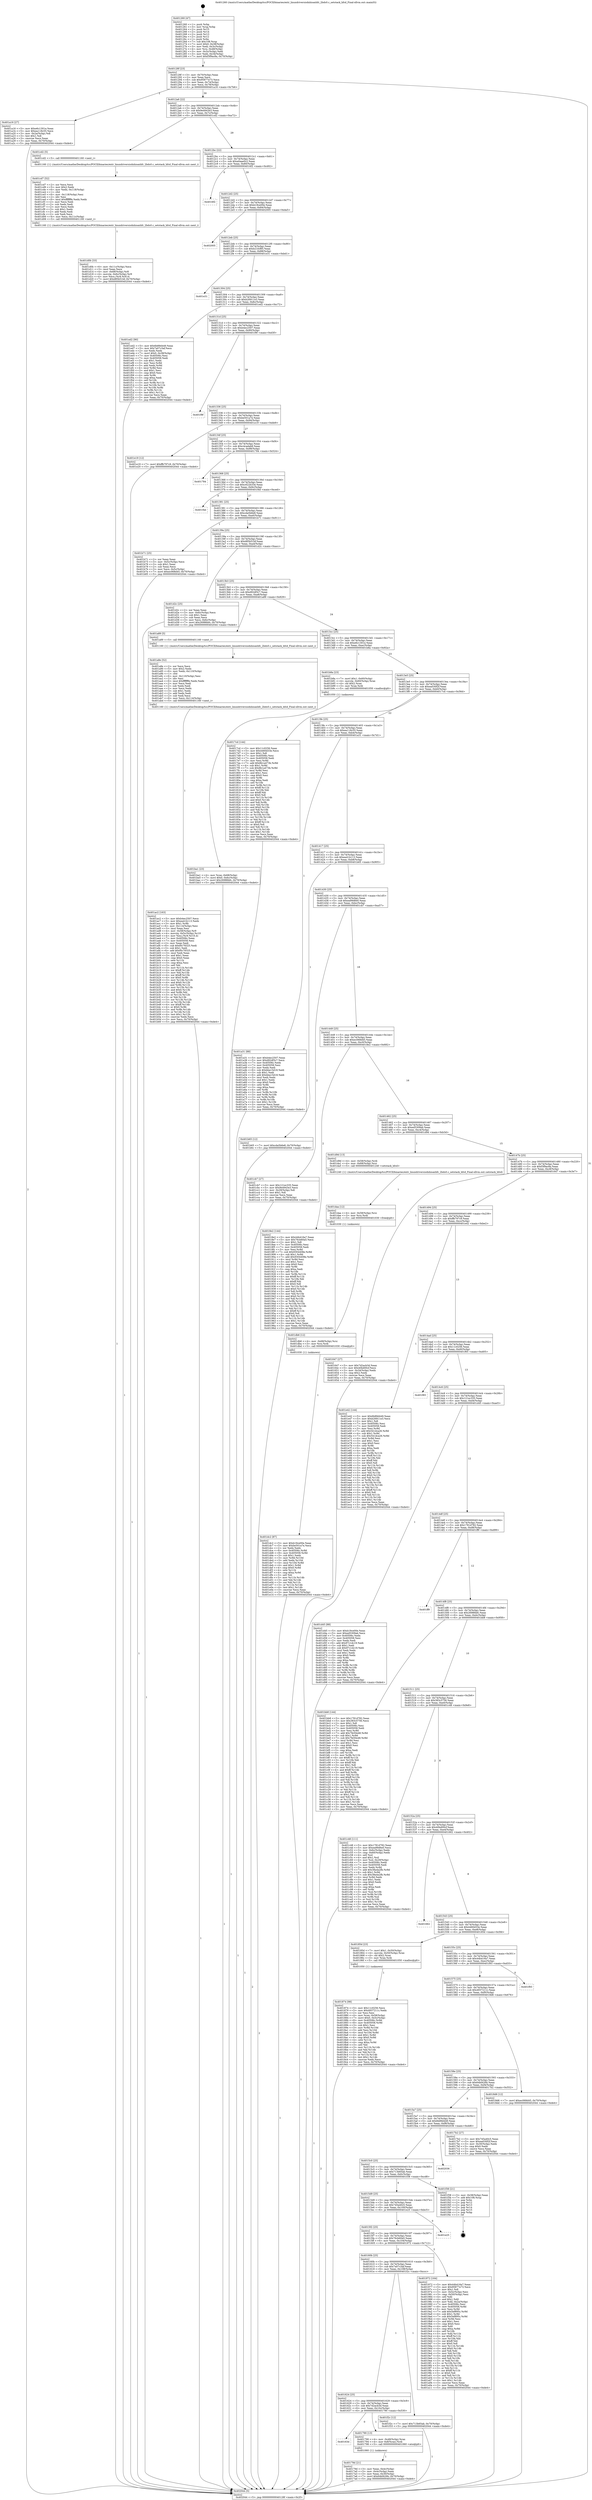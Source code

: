 digraph "0x401260" {
  label = "0x401260 (/mnt/c/Users/mathe/Desktop/tcc/POCII/binaries/extr_linuxdriversisdnhisaxhfc_2bds0.c_setstack_hfcd_Final-ollvm.out::main(0))"
  labelloc = "t"
  node[shape=record]

  Entry [label="",width=0.3,height=0.3,shape=circle,fillcolor=black,style=filled]
  "0x40128f" [label="{
     0x40128f [23]\l
     | [instrs]\l
     &nbsp;&nbsp;0x40128f \<+3\>: mov -0x70(%rbp),%eax\l
     &nbsp;&nbsp;0x401292 \<+2\>: mov %eax,%ecx\l
     &nbsp;&nbsp;0x401294 \<+6\>: sub $0x95877e73,%ecx\l
     &nbsp;&nbsp;0x40129a \<+3\>: mov %eax,-0x74(%rbp)\l
     &nbsp;&nbsp;0x40129d \<+3\>: mov %ecx,-0x78(%rbp)\l
     &nbsp;&nbsp;0x4012a0 \<+6\>: je 0000000000401a16 \<main+0x7b6\>\l
  }"]
  "0x401a16" [label="{
     0x401a16 [27]\l
     | [instrs]\l
     &nbsp;&nbsp;0x401a16 \<+5\>: mov $0xe6c1301e,%eax\l
     &nbsp;&nbsp;0x401a1b \<+5\>: mov $0xea118c55,%ecx\l
     &nbsp;&nbsp;0x401a20 \<+3\>: mov -0x2a(%rbp),%dl\l
     &nbsp;&nbsp;0x401a23 \<+3\>: test $0x1,%dl\l
     &nbsp;&nbsp;0x401a26 \<+3\>: cmovne %ecx,%eax\l
     &nbsp;&nbsp;0x401a29 \<+3\>: mov %eax,-0x70(%rbp)\l
     &nbsp;&nbsp;0x401a2c \<+5\>: jmp 0000000000402044 \<main+0xde4\>\l
  }"]
  "0x4012a6" [label="{
     0x4012a6 [22]\l
     | [instrs]\l
     &nbsp;&nbsp;0x4012a6 \<+5\>: jmp 00000000004012ab \<main+0x4b\>\l
     &nbsp;&nbsp;0x4012ab \<+3\>: mov -0x74(%rbp),%eax\l
     &nbsp;&nbsp;0x4012ae \<+5\>: sub $0x9e4943e3,%eax\l
     &nbsp;&nbsp;0x4012b3 \<+3\>: mov %eax,-0x7c(%rbp)\l
     &nbsp;&nbsp;0x4012b6 \<+6\>: je 0000000000401cd2 \<main+0xa72\>\l
  }"]
  Exit [label="",width=0.3,height=0.3,shape=circle,fillcolor=black,style=filled,peripheries=2]
  "0x401cd2" [label="{
     0x401cd2 [5]\l
     | [instrs]\l
     &nbsp;&nbsp;0x401cd2 \<+5\>: call 0000000000401160 \<next_i\>\l
     | [calls]\l
     &nbsp;&nbsp;0x401160 \{1\} (/mnt/c/Users/mathe/Desktop/tcc/POCII/binaries/extr_linuxdriversisdnhisaxhfc_2bds0.c_setstack_hfcd_Final-ollvm.out::next_i)\l
  }"]
  "0x4012bc" [label="{
     0x4012bc [22]\l
     | [instrs]\l
     &nbsp;&nbsp;0x4012bc \<+5\>: jmp 00000000004012c1 \<main+0x61\>\l
     &nbsp;&nbsp;0x4012c1 \<+3\>: mov -0x74(%rbp),%eax\l
     &nbsp;&nbsp;0x4012c4 \<+5\>: sub $0xa0aae0c2,%eax\l
     &nbsp;&nbsp;0x4012c9 \<+3\>: mov %eax,-0x80(%rbp)\l
     &nbsp;&nbsp;0x4012cc \<+6\>: je 00000000004016f2 \<main+0x492\>\l
  }"]
  "0x401dc2" [label="{
     0x401dc2 [87]\l
     | [instrs]\l
     &nbsp;&nbsp;0x401dc2 \<+5\>: mov $0xb19ce00e,%eax\l
     &nbsp;&nbsp;0x401dc7 \<+5\>: mov $0xbe501a7e,%ecx\l
     &nbsp;&nbsp;0x401dcc \<+2\>: xor %edx,%edx\l
     &nbsp;&nbsp;0x401dce \<+8\>: mov 0x40506c,%r8d\l
     &nbsp;&nbsp;0x401dd6 \<+8\>: mov 0x405058,%r9d\l
     &nbsp;&nbsp;0x401dde \<+3\>: sub $0x1,%edx\l
     &nbsp;&nbsp;0x401de1 \<+3\>: mov %r8d,%r10d\l
     &nbsp;&nbsp;0x401de4 \<+3\>: add %edx,%r10d\l
     &nbsp;&nbsp;0x401de7 \<+4\>: imul %r10d,%r8d\l
     &nbsp;&nbsp;0x401deb \<+4\>: and $0x1,%r8d\l
     &nbsp;&nbsp;0x401def \<+4\>: cmp $0x0,%r8d\l
     &nbsp;&nbsp;0x401df3 \<+4\>: sete %r11b\l
     &nbsp;&nbsp;0x401df7 \<+4\>: cmp $0xa,%r9d\l
     &nbsp;&nbsp;0x401dfb \<+3\>: setl %bl\l
     &nbsp;&nbsp;0x401dfe \<+3\>: mov %r11b,%r14b\l
     &nbsp;&nbsp;0x401e01 \<+3\>: and %bl,%r14b\l
     &nbsp;&nbsp;0x401e04 \<+3\>: xor %bl,%r11b\l
     &nbsp;&nbsp;0x401e07 \<+3\>: or %r11b,%r14b\l
     &nbsp;&nbsp;0x401e0a \<+4\>: test $0x1,%r14b\l
     &nbsp;&nbsp;0x401e0e \<+3\>: cmovne %ecx,%eax\l
     &nbsp;&nbsp;0x401e11 \<+3\>: mov %eax,-0x70(%rbp)\l
     &nbsp;&nbsp;0x401e14 \<+5\>: jmp 0000000000402044 \<main+0xde4\>\l
  }"]
  "0x4016f2" [label="{
     0x4016f2\l
  }", style=dashed]
  "0x4012d2" [label="{
     0x4012d2 [25]\l
     | [instrs]\l
     &nbsp;&nbsp;0x4012d2 \<+5\>: jmp 00000000004012d7 \<main+0x77\>\l
     &nbsp;&nbsp;0x4012d7 \<+3\>: mov -0x74(%rbp),%eax\l
     &nbsp;&nbsp;0x4012da \<+5\>: sub $0xb19ce00e,%eax\l
     &nbsp;&nbsp;0x4012df \<+6\>: mov %eax,-0x84(%rbp)\l
     &nbsp;&nbsp;0x4012e5 \<+6\>: je 0000000000402005 \<main+0xda5\>\l
  }"]
  "0x401db6" [label="{
     0x401db6 [12]\l
     | [instrs]\l
     &nbsp;&nbsp;0x401db6 \<+4\>: mov -0x68(%rbp),%rsi\l
     &nbsp;&nbsp;0x401dba \<+3\>: mov %rsi,%rdi\l
     &nbsp;&nbsp;0x401dbd \<+5\>: call 0000000000401030 \<free@plt\>\l
     | [calls]\l
     &nbsp;&nbsp;0x401030 \{1\} (unknown)\l
  }"]
  "0x402005" [label="{
     0x402005\l
  }", style=dashed]
  "0x4012eb" [label="{
     0x4012eb [25]\l
     | [instrs]\l
     &nbsp;&nbsp;0x4012eb \<+5\>: jmp 00000000004012f0 \<main+0x90\>\l
     &nbsp;&nbsp;0x4012f0 \<+3\>: mov -0x74(%rbp),%eax\l
     &nbsp;&nbsp;0x4012f3 \<+5\>: sub $0xb21fcf85,%eax\l
     &nbsp;&nbsp;0x4012f8 \<+6\>: mov %eax,-0x88(%rbp)\l
     &nbsp;&nbsp;0x4012fe \<+6\>: je 0000000000401e31 \<main+0xbd1\>\l
  }"]
  "0x401daa" [label="{
     0x401daa [12]\l
     | [instrs]\l
     &nbsp;&nbsp;0x401daa \<+4\>: mov -0x58(%rbp),%rsi\l
     &nbsp;&nbsp;0x401dae \<+3\>: mov %rsi,%rdi\l
     &nbsp;&nbsp;0x401db1 \<+5\>: call 0000000000401030 \<free@plt\>\l
     | [calls]\l
     &nbsp;&nbsp;0x401030 \{1\} (unknown)\l
  }"]
  "0x401e31" [label="{
     0x401e31\l
  }", style=dashed]
  "0x401304" [label="{
     0x401304 [25]\l
     | [instrs]\l
     &nbsp;&nbsp;0x401304 \<+5\>: jmp 0000000000401309 \<main+0xa9\>\l
     &nbsp;&nbsp;0x401309 \<+3\>: mov -0x74(%rbp),%eax\l
     &nbsp;&nbsp;0x40130c \<+5\>: sub $0xb26911e3,%eax\l
     &nbsp;&nbsp;0x401311 \<+6\>: mov %eax,-0x8c(%rbp)\l
     &nbsp;&nbsp;0x401317 \<+6\>: je 0000000000401ed2 \<main+0xc72\>\l
  }"]
  "0x401d0b" [label="{
     0x401d0b [33]\l
     | [instrs]\l
     &nbsp;&nbsp;0x401d0b \<+6\>: mov -0x11c(%rbp),%ecx\l
     &nbsp;&nbsp;0x401d11 \<+3\>: imul %eax,%ecx\l
     &nbsp;&nbsp;0x401d14 \<+4\>: mov -0x68(%rbp),%r8\l
     &nbsp;&nbsp;0x401d18 \<+4\>: movslq -0x6c(%rbp),%r9\l
     &nbsp;&nbsp;0x401d1c \<+4\>: mov %ecx,(%r8,%r9,4)\l
     &nbsp;&nbsp;0x401d20 \<+7\>: movl $0xd85b51bf,-0x70(%rbp)\l
     &nbsp;&nbsp;0x401d27 \<+5\>: jmp 0000000000402044 \<main+0xde4\>\l
  }"]
  "0x401ed2" [label="{
     0x401ed2 [90]\l
     | [instrs]\l
     &nbsp;&nbsp;0x401ed2 \<+5\>: mov $0x6b89d449,%eax\l
     &nbsp;&nbsp;0x401ed7 \<+5\>: mov $0x7a07c3af,%ecx\l
     &nbsp;&nbsp;0x401edc \<+2\>: xor %edx,%edx\l
     &nbsp;&nbsp;0x401ede \<+7\>: movl $0x0,-0x38(%rbp)\l
     &nbsp;&nbsp;0x401ee5 \<+7\>: mov 0x40506c,%esi\l
     &nbsp;&nbsp;0x401eec \<+7\>: mov 0x405058,%edi\l
     &nbsp;&nbsp;0x401ef3 \<+3\>: sub $0x1,%edx\l
     &nbsp;&nbsp;0x401ef6 \<+3\>: mov %esi,%r8d\l
     &nbsp;&nbsp;0x401ef9 \<+3\>: add %edx,%r8d\l
     &nbsp;&nbsp;0x401efc \<+4\>: imul %r8d,%esi\l
     &nbsp;&nbsp;0x401f00 \<+3\>: and $0x1,%esi\l
     &nbsp;&nbsp;0x401f03 \<+3\>: cmp $0x0,%esi\l
     &nbsp;&nbsp;0x401f06 \<+4\>: sete %r9b\l
     &nbsp;&nbsp;0x401f0a \<+3\>: cmp $0xa,%edi\l
     &nbsp;&nbsp;0x401f0d \<+4\>: setl %r10b\l
     &nbsp;&nbsp;0x401f11 \<+3\>: mov %r9b,%r11b\l
     &nbsp;&nbsp;0x401f14 \<+3\>: and %r10b,%r11b\l
     &nbsp;&nbsp;0x401f17 \<+3\>: xor %r10b,%r9b\l
     &nbsp;&nbsp;0x401f1a \<+3\>: or %r9b,%r11b\l
     &nbsp;&nbsp;0x401f1d \<+4\>: test $0x1,%r11b\l
     &nbsp;&nbsp;0x401f21 \<+3\>: cmovne %ecx,%eax\l
     &nbsp;&nbsp;0x401f24 \<+3\>: mov %eax,-0x70(%rbp)\l
     &nbsp;&nbsp;0x401f27 \<+5\>: jmp 0000000000402044 \<main+0xde4\>\l
  }"]
  "0x40131d" [label="{
     0x40131d [25]\l
     | [instrs]\l
     &nbsp;&nbsp;0x40131d \<+5\>: jmp 0000000000401322 \<main+0xc2\>\l
     &nbsp;&nbsp;0x401322 \<+3\>: mov -0x74(%rbp),%eax\l
     &nbsp;&nbsp;0x401325 \<+5\>: sub $0xb4ec2507,%eax\l
     &nbsp;&nbsp;0x40132a \<+6\>: mov %eax,-0x90(%rbp)\l
     &nbsp;&nbsp;0x401330 \<+6\>: je 0000000000401f9f \<main+0xd3f\>\l
  }"]
  "0x401cd7" [label="{
     0x401cd7 [52]\l
     | [instrs]\l
     &nbsp;&nbsp;0x401cd7 \<+2\>: xor %ecx,%ecx\l
     &nbsp;&nbsp;0x401cd9 \<+5\>: mov $0x2,%edx\l
     &nbsp;&nbsp;0x401cde \<+6\>: mov %edx,-0x118(%rbp)\l
     &nbsp;&nbsp;0x401ce4 \<+1\>: cltd\l
     &nbsp;&nbsp;0x401ce5 \<+6\>: mov -0x118(%rbp),%esi\l
     &nbsp;&nbsp;0x401ceb \<+2\>: idiv %esi\l
     &nbsp;&nbsp;0x401ced \<+6\>: imul $0xfffffffe,%edx,%edx\l
     &nbsp;&nbsp;0x401cf3 \<+2\>: mov %ecx,%edi\l
     &nbsp;&nbsp;0x401cf5 \<+2\>: sub %edx,%edi\l
     &nbsp;&nbsp;0x401cf7 \<+2\>: mov %ecx,%edx\l
     &nbsp;&nbsp;0x401cf9 \<+3\>: sub $0x1,%edx\l
     &nbsp;&nbsp;0x401cfc \<+2\>: add %edx,%edi\l
     &nbsp;&nbsp;0x401cfe \<+2\>: sub %edi,%ecx\l
     &nbsp;&nbsp;0x401d00 \<+6\>: mov %ecx,-0x11c(%rbp)\l
     &nbsp;&nbsp;0x401d06 \<+5\>: call 0000000000401160 \<next_i\>\l
     | [calls]\l
     &nbsp;&nbsp;0x401160 \{1\} (/mnt/c/Users/mathe/Desktop/tcc/POCII/binaries/extr_linuxdriversisdnhisaxhfc_2bds0.c_setstack_hfcd_Final-ollvm.out::next_i)\l
  }"]
  "0x401f9f" [label="{
     0x401f9f\l
  }", style=dashed]
  "0x401336" [label="{
     0x401336 [25]\l
     | [instrs]\l
     &nbsp;&nbsp;0x401336 \<+5\>: jmp 000000000040133b \<main+0xdb\>\l
     &nbsp;&nbsp;0x40133b \<+3\>: mov -0x74(%rbp),%eax\l
     &nbsp;&nbsp;0x40133e \<+5\>: sub $0xbe501a7e,%eax\l
     &nbsp;&nbsp;0x401343 \<+6\>: mov %eax,-0x94(%rbp)\l
     &nbsp;&nbsp;0x401349 \<+6\>: je 0000000000401e19 \<main+0xbb9\>\l
  }"]
  "0x401ba1" [label="{
     0x401ba1 [23]\l
     | [instrs]\l
     &nbsp;&nbsp;0x401ba1 \<+4\>: mov %rax,-0x68(%rbp)\l
     &nbsp;&nbsp;0x401ba5 \<+7\>: movl $0x0,-0x6c(%rbp)\l
     &nbsp;&nbsp;0x401bac \<+7\>: movl $0x26986bfc,-0x70(%rbp)\l
     &nbsp;&nbsp;0x401bb3 \<+5\>: jmp 0000000000402044 \<main+0xde4\>\l
  }"]
  "0x401e19" [label="{
     0x401e19 [12]\l
     | [instrs]\l
     &nbsp;&nbsp;0x401e19 \<+7\>: movl $0xffb797c9,-0x70(%rbp)\l
     &nbsp;&nbsp;0x401e20 \<+5\>: jmp 0000000000402044 \<main+0xde4\>\l
  }"]
  "0x40134f" [label="{
     0x40134f [25]\l
     | [instrs]\l
     &nbsp;&nbsp;0x40134f \<+5\>: jmp 0000000000401354 \<main+0xf4\>\l
     &nbsp;&nbsp;0x401354 \<+3\>: mov -0x74(%rbp),%eax\l
     &nbsp;&nbsp;0x401357 \<+5\>: sub $0xc4cadab8,%eax\l
     &nbsp;&nbsp;0x40135c \<+6\>: mov %eax,-0x98(%rbp)\l
     &nbsp;&nbsp;0x401362 \<+6\>: je 0000000000401784 \<main+0x524\>\l
  }"]
  "0x401ac2" [label="{
     0x401ac2 [163]\l
     | [instrs]\l
     &nbsp;&nbsp;0x401ac2 \<+5\>: mov $0xb4ec2507,%ecx\l
     &nbsp;&nbsp;0x401ac7 \<+5\>: mov $0xea41b113,%edx\l
     &nbsp;&nbsp;0x401acc \<+3\>: mov $0x1,%r8b\l
     &nbsp;&nbsp;0x401acf \<+6\>: mov -0x114(%rbp),%esi\l
     &nbsp;&nbsp;0x401ad5 \<+3\>: imul %eax,%esi\l
     &nbsp;&nbsp;0x401ad8 \<+4\>: mov -0x58(%rbp),%r9\l
     &nbsp;&nbsp;0x401adc \<+4\>: movslq -0x5c(%rbp),%r10\l
     &nbsp;&nbsp;0x401ae0 \<+4\>: mov %esi,(%r9,%r10,4)\l
     &nbsp;&nbsp;0x401ae4 \<+7\>: mov 0x40506c,%eax\l
     &nbsp;&nbsp;0x401aeb \<+7\>: mov 0x405058,%esi\l
     &nbsp;&nbsp;0x401af2 \<+2\>: mov %eax,%edi\l
     &nbsp;&nbsp;0x401af4 \<+6\>: sub $0xf0c78325,%edi\l
     &nbsp;&nbsp;0x401afa \<+3\>: sub $0x1,%edi\l
     &nbsp;&nbsp;0x401afd \<+6\>: add $0xf0c78325,%edi\l
     &nbsp;&nbsp;0x401b03 \<+3\>: imul %edi,%eax\l
     &nbsp;&nbsp;0x401b06 \<+3\>: and $0x1,%eax\l
     &nbsp;&nbsp;0x401b09 \<+3\>: cmp $0x0,%eax\l
     &nbsp;&nbsp;0x401b0c \<+4\>: sete %r11b\l
     &nbsp;&nbsp;0x401b10 \<+3\>: cmp $0xa,%esi\l
     &nbsp;&nbsp;0x401b13 \<+3\>: setl %bl\l
     &nbsp;&nbsp;0x401b16 \<+3\>: mov %r11b,%r14b\l
     &nbsp;&nbsp;0x401b19 \<+4\>: xor $0xff,%r14b\l
     &nbsp;&nbsp;0x401b1d \<+3\>: mov %bl,%r15b\l
     &nbsp;&nbsp;0x401b20 \<+4\>: xor $0xff,%r15b\l
     &nbsp;&nbsp;0x401b24 \<+4\>: xor $0x0,%r8b\l
     &nbsp;&nbsp;0x401b28 \<+3\>: mov %r14b,%r12b\l
     &nbsp;&nbsp;0x401b2b \<+4\>: and $0x0,%r12b\l
     &nbsp;&nbsp;0x401b2f \<+3\>: and %r8b,%r11b\l
     &nbsp;&nbsp;0x401b32 \<+3\>: mov %r15b,%r13b\l
     &nbsp;&nbsp;0x401b35 \<+4\>: and $0x0,%r13b\l
     &nbsp;&nbsp;0x401b39 \<+3\>: and %r8b,%bl\l
     &nbsp;&nbsp;0x401b3c \<+3\>: or %r11b,%r12b\l
     &nbsp;&nbsp;0x401b3f \<+3\>: or %bl,%r13b\l
     &nbsp;&nbsp;0x401b42 \<+3\>: xor %r13b,%r12b\l
     &nbsp;&nbsp;0x401b45 \<+3\>: or %r15b,%r14b\l
     &nbsp;&nbsp;0x401b48 \<+4\>: xor $0xff,%r14b\l
     &nbsp;&nbsp;0x401b4c \<+4\>: or $0x0,%r8b\l
     &nbsp;&nbsp;0x401b50 \<+3\>: and %r8b,%r14b\l
     &nbsp;&nbsp;0x401b53 \<+3\>: or %r14b,%r12b\l
     &nbsp;&nbsp;0x401b56 \<+4\>: test $0x1,%r12b\l
     &nbsp;&nbsp;0x401b5a \<+3\>: cmovne %edx,%ecx\l
     &nbsp;&nbsp;0x401b5d \<+3\>: mov %ecx,-0x70(%rbp)\l
     &nbsp;&nbsp;0x401b60 \<+5\>: jmp 0000000000402044 \<main+0xde4\>\l
  }"]
  "0x401784" [label="{
     0x401784\l
  }", style=dashed]
  "0x401368" [label="{
     0x401368 [25]\l
     | [instrs]\l
     &nbsp;&nbsp;0x401368 \<+5\>: jmp 000000000040136d \<main+0x10d\>\l
     &nbsp;&nbsp;0x40136d \<+3\>: mov -0x74(%rbp),%eax\l
     &nbsp;&nbsp;0x401370 \<+5\>: sub $0xc622b33e,%eax\l
     &nbsp;&nbsp;0x401375 \<+6\>: mov %eax,-0x9c(%rbp)\l
     &nbsp;&nbsp;0x40137b \<+6\>: je 0000000000401f4d \<main+0xced\>\l
  }"]
  "0x401a8e" [label="{
     0x401a8e [52]\l
     | [instrs]\l
     &nbsp;&nbsp;0x401a8e \<+2\>: xor %ecx,%ecx\l
     &nbsp;&nbsp;0x401a90 \<+5\>: mov $0x2,%edx\l
     &nbsp;&nbsp;0x401a95 \<+6\>: mov %edx,-0x110(%rbp)\l
     &nbsp;&nbsp;0x401a9b \<+1\>: cltd\l
     &nbsp;&nbsp;0x401a9c \<+6\>: mov -0x110(%rbp),%esi\l
     &nbsp;&nbsp;0x401aa2 \<+2\>: idiv %esi\l
     &nbsp;&nbsp;0x401aa4 \<+6\>: imul $0xfffffffe,%edx,%edx\l
     &nbsp;&nbsp;0x401aaa \<+2\>: mov %ecx,%edi\l
     &nbsp;&nbsp;0x401aac \<+2\>: sub %edx,%edi\l
     &nbsp;&nbsp;0x401aae \<+2\>: mov %ecx,%edx\l
     &nbsp;&nbsp;0x401ab0 \<+3\>: sub $0x1,%edx\l
     &nbsp;&nbsp;0x401ab3 \<+2\>: add %edx,%edi\l
     &nbsp;&nbsp;0x401ab5 \<+2\>: sub %edi,%ecx\l
     &nbsp;&nbsp;0x401ab7 \<+6\>: mov %ecx,-0x114(%rbp)\l
     &nbsp;&nbsp;0x401abd \<+5\>: call 0000000000401160 \<next_i\>\l
     | [calls]\l
     &nbsp;&nbsp;0x401160 \{1\} (/mnt/c/Users/mathe/Desktop/tcc/POCII/binaries/extr_linuxdriversisdnhisaxhfc_2bds0.c_setstack_hfcd_Final-ollvm.out::next_i)\l
  }"]
  "0x401f4d" [label="{
     0x401f4d\l
  }", style=dashed]
  "0x401381" [label="{
     0x401381 [25]\l
     | [instrs]\l
     &nbsp;&nbsp;0x401381 \<+5\>: jmp 0000000000401386 \<main+0x126\>\l
     &nbsp;&nbsp;0x401386 \<+3\>: mov -0x74(%rbp),%eax\l
     &nbsp;&nbsp;0x401389 \<+5\>: sub $0xcda5b6e8,%eax\l
     &nbsp;&nbsp;0x40138e \<+6\>: mov %eax,-0xa0(%rbp)\l
     &nbsp;&nbsp;0x401394 \<+6\>: je 0000000000401b71 \<main+0x911\>\l
  }"]
  "0x401874" [label="{
     0x401874 [98]\l
     | [instrs]\l
     &nbsp;&nbsp;0x401874 \<+5\>: mov $0x11c0256,%ecx\l
     &nbsp;&nbsp;0x401879 \<+5\>: mov $0x4937211c,%edx\l
     &nbsp;&nbsp;0x40187e \<+2\>: xor %esi,%esi\l
     &nbsp;&nbsp;0x401880 \<+4\>: mov %rax,-0x58(%rbp)\l
     &nbsp;&nbsp;0x401884 \<+7\>: movl $0x0,-0x5c(%rbp)\l
     &nbsp;&nbsp;0x40188b \<+8\>: mov 0x40506c,%r8d\l
     &nbsp;&nbsp;0x401893 \<+8\>: mov 0x405058,%r9d\l
     &nbsp;&nbsp;0x40189b \<+3\>: sub $0x1,%esi\l
     &nbsp;&nbsp;0x40189e \<+3\>: mov %r8d,%r10d\l
     &nbsp;&nbsp;0x4018a1 \<+3\>: add %esi,%r10d\l
     &nbsp;&nbsp;0x4018a4 \<+4\>: imul %r10d,%r8d\l
     &nbsp;&nbsp;0x4018a8 \<+4\>: and $0x1,%r8d\l
     &nbsp;&nbsp;0x4018ac \<+4\>: cmp $0x0,%r8d\l
     &nbsp;&nbsp;0x4018b0 \<+4\>: sete %r11b\l
     &nbsp;&nbsp;0x4018b4 \<+4\>: cmp $0xa,%r9d\l
     &nbsp;&nbsp;0x4018b8 \<+3\>: setl %bl\l
     &nbsp;&nbsp;0x4018bb \<+3\>: mov %r11b,%r14b\l
     &nbsp;&nbsp;0x4018be \<+3\>: and %bl,%r14b\l
     &nbsp;&nbsp;0x4018c1 \<+3\>: xor %bl,%r11b\l
     &nbsp;&nbsp;0x4018c4 \<+3\>: or %r11b,%r14b\l
     &nbsp;&nbsp;0x4018c7 \<+4\>: test $0x1,%r14b\l
     &nbsp;&nbsp;0x4018cb \<+3\>: cmovne %edx,%ecx\l
     &nbsp;&nbsp;0x4018ce \<+3\>: mov %ecx,-0x70(%rbp)\l
     &nbsp;&nbsp;0x4018d1 \<+5\>: jmp 0000000000402044 \<main+0xde4\>\l
  }"]
  "0x401b71" [label="{
     0x401b71 [25]\l
     | [instrs]\l
     &nbsp;&nbsp;0x401b71 \<+2\>: xor %eax,%eax\l
     &nbsp;&nbsp;0x401b73 \<+3\>: mov -0x5c(%rbp),%ecx\l
     &nbsp;&nbsp;0x401b76 \<+3\>: sub $0x1,%eax\l
     &nbsp;&nbsp;0x401b79 \<+2\>: sub %eax,%ecx\l
     &nbsp;&nbsp;0x401b7b \<+3\>: mov %ecx,-0x5c(%rbp)\l
     &nbsp;&nbsp;0x401b7e \<+7\>: movl $0xec068d45,-0x70(%rbp)\l
     &nbsp;&nbsp;0x401b85 \<+5\>: jmp 0000000000402044 \<main+0xde4\>\l
  }"]
  "0x40139a" [label="{
     0x40139a [25]\l
     | [instrs]\l
     &nbsp;&nbsp;0x40139a \<+5\>: jmp 000000000040139f \<main+0x13f\>\l
     &nbsp;&nbsp;0x40139f \<+3\>: mov -0x74(%rbp),%eax\l
     &nbsp;&nbsp;0x4013a2 \<+5\>: sub $0xd85b51bf,%eax\l
     &nbsp;&nbsp;0x4013a7 \<+6\>: mov %eax,-0xa4(%rbp)\l
     &nbsp;&nbsp;0x4013ad \<+6\>: je 0000000000401d2c \<main+0xacc\>\l
  }"]
  "0x40179d" [label="{
     0x40179d [21]\l
     | [instrs]\l
     &nbsp;&nbsp;0x40179d \<+3\>: mov %eax,-0x4c(%rbp)\l
     &nbsp;&nbsp;0x4017a0 \<+3\>: mov -0x4c(%rbp),%eax\l
     &nbsp;&nbsp;0x4017a3 \<+3\>: mov %eax,-0x30(%rbp)\l
     &nbsp;&nbsp;0x4017a6 \<+7\>: movl $0x64bf426b,-0x70(%rbp)\l
     &nbsp;&nbsp;0x4017ad \<+5\>: jmp 0000000000402044 \<main+0xde4\>\l
  }"]
  "0x401d2c" [label="{
     0x401d2c [25]\l
     | [instrs]\l
     &nbsp;&nbsp;0x401d2c \<+2\>: xor %eax,%eax\l
     &nbsp;&nbsp;0x401d2e \<+3\>: mov -0x6c(%rbp),%ecx\l
     &nbsp;&nbsp;0x401d31 \<+3\>: sub $0x1,%eax\l
     &nbsp;&nbsp;0x401d34 \<+2\>: sub %eax,%ecx\l
     &nbsp;&nbsp;0x401d36 \<+3\>: mov %ecx,-0x6c(%rbp)\l
     &nbsp;&nbsp;0x401d39 \<+7\>: movl $0x26986bfc,-0x70(%rbp)\l
     &nbsp;&nbsp;0x401d40 \<+5\>: jmp 0000000000402044 \<main+0xde4\>\l
  }"]
  "0x4013b3" [label="{
     0x4013b3 [25]\l
     | [instrs]\l
     &nbsp;&nbsp;0x4013b3 \<+5\>: jmp 00000000004013b8 \<main+0x158\>\l
     &nbsp;&nbsp;0x4013b8 \<+3\>: mov -0x74(%rbp),%eax\l
     &nbsp;&nbsp;0x4013bb \<+5\>: sub $0xd92df3c7,%eax\l
     &nbsp;&nbsp;0x4013c0 \<+6\>: mov %eax,-0xa8(%rbp)\l
     &nbsp;&nbsp;0x4013c6 \<+6\>: je 0000000000401a89 \<main+0x829\>\l
  }"]
  "0x40163d" [label="{
     0x40163d\l
  }", style=dashed]
  "0x401a89" [label="{
     0x401a89 [5]\l
     | [instrs]\l
     &nbsp;&nbsp;0x401a89 \<+5\>: call 0000000000401160 \<next_i\>\l
     | [calls]\l
     &nbsp;&nbsp;0x401160 \{1\} (/mnt/c/Users/mathe/Desktop/tcc/POCII/binaries/extr_linuxdriversisdnhisaxhfc_2bds0.c_setstack_hfcd_Final-ollvm.out::next_i)\l
  }"]
  "0x4013cc" [label="{
     0x4013cc [25]\l
     | [instrs]\l
     &nbsp;&nbsp;0x4013cc \<+5\>: jmp 00000000004013d1 \<main+0x171\>\l
     &nbsp;&nbsp;0x4013d1 \<+3\>: mov -0x74(%rbp),%eax\l
     &nbsp;&nbsp;0x4013d4 \<+5\>: sub $0xe6c1301e,%eax\l
     &nbsp;&nbsp;0x4013d9 \<+6\>: mov %eax,-0xac(%rbp)\l
     &nbsp;&nbsp;0x4013df \<+6\>: je 0000000000401b8a \<main+0x92a\>\l
  }"]
  "0x401790" [label="{
     0x401790 [13]\l
     | [instrs]\l
     &nbsp;&nbsp;0x401790 \<+4\>: mov -0x48(%rbp),%rax\l
     &nbsp;&nbsp;0x401794 \<+4\>: mov 0x8(%rax),%rdi\l
     &nbsp;&nbsp;0x401798 \<+5\>: call 0000000000401060 \<atoi@plt\>\l
     | [calls]\l
     &nbsp;&nbsp;0x401060 \{1\} (unknown)\l
  }"]
  "0x401b8a" [label="{
     0x401b8a [23]\l
     | [instrs]\l
     &nbsp;&nbsp;0x401b8a \<+7\>: movl $0x1,-0x60(%rbp)\l
     &nbsp;&nbsp;0x401b91 \<+4\>: movslq -0x60(%rbp),%rax\l
     &nbsp;&nbsp;0x401b95 \<+4\>: shl $0x2,%rax\l
     &nbsp;&nbsp;0x401b99 \<+3\>: mov %rax,%rdi\l
     &nbsp;&nbsp;0x401b9c \<+5\>: call 0000000000401050 \<malloc@plt\>\l
     | [calls]\l
     &nbsp;&nbsp;0x401050 \{1\} (unknown)\l
  }"]
  "0x4013e5" [label="{
     0x4013e5 [25]\l
     | [instrs]\l
     &nbsp;&nbsp;0x4013e5 \<+5\>: jmp 00000000004013ea \<main+0x18a\>\l
     &nbsp;&nbsp;0x4013ea \<+3\>: mov -0x74(%rbp),%eax\l
     &nbsp;&nbsp;0x4013ed \<+5\>: sub $0xea030f2f,%eax\l
     &nbsp;&nbsp;0x4013f2 \<+6\>: mov %eax,-0xb0(%rbp)\l
     &nbsp;&nbsp;0x4013f8 \<+6\>: je 00000000004017cd \<main+0x56d\>\l
  }"]
  "0x401624" [label="{
     0x401624 [25]\l
     | [instrs]\l
     &nbsp;&nbsp;0x401624 \<+5\>: jmp 0000000000401629 \<main+0x3c9\>\l
     &nbsp;&nbsp;0x401629 \<+3\>: mov -0x74(%rbp),%eax\l
     &nbsp;&nbsp;0x40162c \<+5\>: sub $0x7d2acb3d,%eax\l
     &nbsp;&nbsp;0x401631 \<+6\>: mov %eax,-0x10c(%rbp)\l
     &nbsp;&nbsp;0x401637 \<+6\>: je 0000000000401790 \<main+0x530\>\l
  }"]
  "0x4017cd" [label="{
     0x4017cd [144]\l
     | [instrs]\l
     &nbsp;&nbsp;0x4017cd \<+5\>: mov $0x11c0256,%eax\l
     &nbsp;&nbsp;0x4017d2 \<+5\>: mov $0x4460d33e,%ecx\l
     &nbsp;&nbsp;0x4017d7 \<+2\>: mov $0x1,%dl\l
     &nbsp;&nbsp;0x4017d9 \<+7\>: mov 0x40506c,%esi\l
     &nbsp;&nbsp;0x4017e0 \<+7\>: mov 0x405058,%edi\l
     &nbsp;&nbsp;0x4017e7 \<+3\>: mov %esi,%r8d\l
     &nbsp;&nbsp;0x4017ea \<+7\>: add $0x8b1a473b,%r8d\l
     &nbsp;&nbsp;0x4017f1 \<+4\>: sub $0x1,%r8d\l
     &nbsp;&nbsp;0x4017f5 \<+7\>: sub $0x8b1a473b,%r8d\l
     &nbsp;&nbsp;0x4017fc \<+4\>: imul %r8d,%esi\l
     &nbsp;&nbsp;0x401800 \<+3\>: and $0x1,%esi\l
     &nbsp;&nbsp;0x401803 \<+3\>: cmp $0x0,%esi\l
     &nbsp;&nbsp;0x401806 \<+4\>: sete %r9b\l
     &nbsp;&nbsp;0x40180a \<+3\>: cmp $0xa,%edi\l
     &nbsp;&nbsp;0x40180d \<+4\>: setl %r10b\l
     &nbsp;&nbsp;0x401811 \<+3\>: mov %r9b,%r11b\l
     &nbsp;&nbsp;0x401814 \<+4\>: xor $0xff,%r11b\l
     &nbsp;&nbsp;0x401818 \<+3\>: mov %r10b,%bl\l
     &nbsp;&nbsp;0x40181b \<+3\>: xor $0xff,%bl\l
     &nbsp;&nbsp;0x40181e \<+3\>: xor $0x0,%dl\l
     &nbsp;&nbsp;0x401821 \<+3\>: mov %r11b,%r14b\l
     &nbsp;&nbsp;0x401824 \<+4\>: and $0x0,%r14b\l
     &nbsp;&nbsp;0x401828 \<+3\>: and %dl,%r9b\l
     &nbsp;&nbsp;0x40182b \<+3\>: mov %bl,%r15b\l
     &nbsp;&nbsp;0x40182e \<+4\>: and $0x0,%r15b\l
     &nbsp;&nbsp;0x401832 \<+3\>: and %dl,%r10b\l
     &nbsp;&nbsp;0x401835 \<+3\>: or %r9b,%r14b\l
     &nbsp;&nbsp;0x401838 \<+3\>: or %r10b,%r15b\l
     &nbsp;&nbsp;0x40183b \<+3\>: xor %r15b,%r14b\l
     &nbsp;&nbsp;0x40183e \<+3\>: or %bl,%r11b\l
     &nbsp;&nbsp;0x401841 \<+4\>: xor $0xff,%r11b\l
     &nbsp;&nbsp;0x401845 \<+3\>: or $0x0,%dl\l
     &nbsp;&nbsp;0x401848 \<+3\>: and %dl,%r11b\l
     &nbsp;&nbsp;0x40184b \<+3\>: or %r11b,%r14b\l
     &nbsp;&nbsp;0x40184e \<+4\>: test $0x1,%r14b\l
     &nbsp;&nbsp;0x401852 \<+3\>: cmovne %ecx,%eax\l
     &nbsp;&nbsp;0x401855 \<+3\>: mov %eax,-0x70(%rbp)\l
     &nbsp;&nbsp;0x401858 \<+5\>: jmp 0000000000402044 \<main+0xde4\>\l
  }"]
  "0x4013fe" [label="{
     0x4013fe [25]\l
     | [instrs]\l
     &nbsp;&nbsp;0x4013fe \<+5\>: jmp 0000000000401403 \<main+0x1a3\>\l
     &nbsp;&nbsp;0x401403 \<+3\>: mov -0x74(%rbp),%eax\l
     &nbsp;&nbsp;0x401406 \<+5\>: sub $0xea118c55,%eax\l
     &nbsp;&nbsp;0x40140b \<+6\>: mov %eax,-0xb4(%rbp)\l
     &nbsp;&nbsp;0x401411 \<+6\>: je 0000000000401a31 \<main+0x7d1\>\l
  }"]
  "0x401f2c" [label="{
     0x401f2c [12]\l
     | [instrs]\l
     &nbsp;&nbsp;0x401f2c \<+7\>: movl $0x713b65ab,-0x70(%rbp)\l
     &nbsp;&nbsp;0x401f33 \<+5\>: jmp 0000000000402044 \<main+0xde4\>\l
  }"]
  "0x401a31" [label="{
     0x401a31 [88]\l
     | [instrs]\l
     &nbsp;&nbsp;0x401a31 \<+5\>: mov $0xb4ec2507,%eax\l
     &nbsp;&nbsp;0x401a36 \<+5\>: mov $0xd92df3c7,%ecx\l
     &nbsp;&nbsp;0x401a3b \<+7\>: mov 0x40506c,%edx\l
     &nbsp;&nbsp;0x401a42 \<+7\>: mov 0x405058,%esi\l
     &nbsp;&nbsp;0x401a49 \<+2\>: mov %edx,%edi\l
     &nbsp;&nbsp;0x401a4b \<+6\>: sub $0xbba15d18,%edi\l
     &nbsp;&nbsp;0x401a51 \<+3\>: sub $0x1,%edi\l
     &nbsp;&nbsp;0x401a54 \<+6\>: add $0xbba15d18,%edi\l
     &nbsp;&nbsp;0x401a5a \<+3\>: imul %edi,%edx\l
     &nbsp;&nbsp;0x401a5d \<+3\>: and $0x1,%edx\l
     &nbsp;&nbsp;0x401a60 \<+3\>: cmp $0x0,%edx\l
     &nbsp;&nbsp;0x401a63 \<+4\>: sete %r8b\l
     &nbsp;&nbsp;0x401a67 \<+3\>: cmp $0xa,%esi\l
     &nbsp;&nbsp;0x401a6a \<+4\>: setl %r9b\l
     &nbsp;&nbsp;0x401a6e \<+3\>: mov %r8b,%r10b\l
     &nbsp;&nbsp;0x401a71 \<+3\>: and %r9b,%r10b\l
     &nbsp;&nbsp;0x401a74 \<+3\>: xor %r9b,%r8b\l
     &nbsp;&nbsp;0x401a77 \<+3\>: or %r8b,%r10b\l
     &nbsp;&nbsp;0x401a7a \<+4\>: test $0x1,%r10b\l
     &nbsp;&nbsp;0x401a7e \<+3\>: cmovne %ecx,%eax\l
     &nbsp;&nbsp;0x401a81 \<+3\>: mov %eax,-0x70(%rbp)\l
     &nbsp;&nbsp;0x401a84 \<+5\>: jmp 0000000000402044 \<main+0xde4\>\l
  }"]
  "0x401417" [label="{
     0x401417 [25]\l
     | [instrs]\l
     &nbsp;&nbsp;0x401417 \<+5\>: jmp 000000000040141c \<main+0x1bc\>\l
     &nbsp;&nbsp;0x40141c \<+3\>: mov -0x74(%rbp),%eax\l
     &nbsp;&nbsp;0x40141f \<+5\>: sub $0xea41b113,%eax\l
     &nbsp;&nbsp;0x401424 \<+6\>: mov %eax,-0xb8(%rbp)\l
     &nbsp;&nbsp;0x40142a \<+6\>: je 0000000000401b65 \<main+0x905\>\l
  }"]
  "0x40160b" [label="{
     0x40160b [25]\l
     | [instrs]\l
     &nbsp;&nbsp;0x40160b \<+5\>: jmp 0000000000401610 \<main+0x3b0\>\l
     &nbsp;&nbsp;0x401610 \<+3\>: mov -0x74(%rbp),%eax\l
     &nbsp;&nbsp;0x401613 \<+5\>: sub $0x7a07c3af,%eax\l
     &nbsp;&nbsp;0x401618 \<+6\>: mov %eax,-0x108(%rbp)\l
     &nbsp;&nbsp;0x40161e \<+6\>: je 0000000000401f2c \<main+0xccc\>\l
  }"]
  "0x401b65" [label="{
     0x401b65 [12]\l
     | [instrs]\l
     &nbsp;&nbsp;0x401b65 \<+7\>: movl $0xcda5b6e8,-0x70(%rbp)\l
     &nbsp;&nbsp;0x401b6c \<+5\>: jmp 0000000000402044 \<main+0xde4\>\l
  }"]
  "0x401430" [label="{
     0x401430 [25]\l
     | [instrs]\l
     &nbsp;&nbsp;0x401430 \<+5\>: jmp 0000000000401435 \<main+0x1d5\>\l
     &nbsp;&nbsp;0x401435 \<+3\>: mov -0x74(%rbp),%eax\l
     &nbsp;&nbsp;0x401438 \<+5\>: sub $0xea99d6e0,%eax\l
     &nbsp;&nbsp;0x40143d \<+6\>: mov %eax,-0xbc(%rbp)\l
     &nbsp;&nbsp;0x401443 \<+6\>: je 0000000000401cb7 \<main+0xa57\>\l
  }"]
  "0x401972" [label="{
     0x401972 [164]\l
     | [instrs]\l
     &nbsp;&nbsp;0x401972 \<+5\>: mov $0x44b416a7,%eax\l
     &nbsp;&nbsp;0x401977 \<+5\>: mov $0x95877e73,%ecx\l
     &nbsp;&nbsp;0x40197c \<+2\>: mov $0x1,%dl\l
     &nbsp;&nbsp;0x40197e \<+3\>: mov -0x5c(%rbp),%esi\l
     &nbsp;&nbsp;0x401981 \<+3\>: cmp -0x50(%rbp),%esi\l
     &nbsp;&nbsp;0x401984 \<+4\>: setl %dil\l
     &nbsp;&nbsp;0x401988 \<+4\>: and $0x1,%dil\l
     &nbsp;&nbsp;0x40198c \<+4\>: mov %dil,-0x2a(%rbp)\l
     &nbsp;&nbsp;0x401990 \<+7\>: mov 0x40506c,%esi\l
     &nbsp;&nbsp;0x401997 \<+8\>: mov 0x405058,%r8d\l
     &nbsp;&nbsp;0x40199f \<+3\>: mov %esi,%r9d\l
     &nbsp;&nbsp;0x4019a2 \<+7\>: add $0x5ef895c,%r9d\l
     &nbsp;&nbsp;0x4019a9 \<+4\>: sub $0x1,%r9d\l
     &nbsp;&nbsp;0x4019ad \<+7\>: sub $0x5ef895c,%r9d\l
     &nbsp;&nbsp;0x4019b4 \<+4\>: imul %r9d,%esi\l
     &nbsp;&nbsp;0x4019b8 \<+3\>: and $0x1,%esi\l
     &nbsp;&nbsp;0x4019bb \<+3\>: cmp $0x0,%esi\l
     &nbsp;&nbsp;0x4019be \<+4\>: sete %dil\l
     &nbsp;&nbsp;0x4019c2 \<+4\>: cmp $0xa,%r8d\l
     &nbsp;&nbsp;0x4019c6 \<+4\>: setl %r10b\l
     &nbsp;&nbsp;0x4019ca \<+3\>: mov %dil,%r11b\l
     &nbsp;&nbsp;0x4019cd \<+4\>: xor $0xff,%r11b\l
     &nbsp;&nbsp;0x4019d1 \<+3\>: mov %r10b,%bl\l
     &nbsp;&nbsp;0x4019d4 \<+3\>: xor $0xff,%bl\l
     &nbsp;&nbsp;0x4019d7 \<+3\>: xor $0x0,%dl\l
     &nbsp;&nbsp;0x4019da \<+3\>: mov %r11b,%r14b\l
     &nbsp;&nbsp;0x4019dd \<+4\>: and $0x0,%r14b\l
     &nbsp;&nbsp;0x4019e1 \<+3\>: and %dl,%dil\l
     &nbsp;&nbsp;0x4019e4 \<+3\>: mov %bl,%r15b\l
     &nbsp;&nbsp;0x4019e7 \<+4\>: and $0x0,%r15b\l
     &nbsp;&nbsp;0x4019eb \<+3\>: and %dl,%r10b\l
     &nbsp;&nbsp;0x4019ee \<+3\>: or %dil,%r14b\l
     &nbsp;&nbsp;0x4019f1 \<+3\>: or %r10b,%r15b\l
     &nbsp;&nbsp;0x4019f4 \<+3\>: xor %r15b,%r14b\l
     &nbsp;&nbsp;0x4019f7 \<+3\>: or %bl,%r11b\l
     &nbsp;&nbsp;0x4019fa \<+4\>: xor $0xff,%r11b\l
     &nbsp;&nbsp;0x4019fe \<+3\>: or $0x0,%dl\l
     &nbsp;&nbsp;0x401a01 \<+3\>: and %dl,%r11b\l
     &nbsp;&nbsp;0x401a04 \<+3\>: or %r11b,%r14b\l
     &nbsp;&nbsp;0x401a07 \<+4\>: test $0x1,%r14b\l
     &nbsp;&nbsp;0x401a0b \<+3\>: cmovne %ecx,%eax\l
     &nbsp;&nbsp;0x401a0e \<+3\>: mov %eax,-0x70(%rbp)\l
     &nbsp;&nbsp;0x401a11 \<+5\>: jmp 0000000000402044 \<main+0xde4\>\l
  }"]
  "0x401cb7" [label="{
     0x401cb7 [27]\l
     | [instrs]\l
     &nbsp;&nbsp;0x401cb7 \<+5\>: mov $0x121ec335,%eax\l
     &nbsp;&nbsp;0x401cbc \<+5\>: mov $0x9e4943e3,%ecx\l
     &nbsp;&nbsp;0x401cc1 \<+3\>: mov -0x29(%rbp),%dl\l
     &nbsp;&nbsp;0x401cc4 \<+3\>: test $0x1,%dl\l
     &nbsp;&nbsp;0x401cc7 \<+3\>: cmovne %ecx,%eax\l
     &nbsp;&nbsp;0x401cca \<+3\>: mov %eax,-0x70(%rbp)\l
     &nbsp;&nbsp;0x401ccd \<+5\>: jmp 0000000000402044 \<main+0xde4\>\l
  }"]
  "0x401449" [label="{
     0x401449 [25]\l
     | [instrs]\l
     &nbsp;&nbsp;0x401449 \<+5\>: jmp 000000000040144e \<main+0x1ee\>\l
     &nbsp;&nbsp;0x40144e \<+3\>: mov -0x74(%rbp),%eax\l
     &nbsp;&nbsp;0x401451 \<+5\>: sub $0xec068d45,%eax\l
     &nbsp;&nbsp;0x401456 \<+6\>: mov %eax,-0xc0(%rbp)\l
     &nbsp;&nbsp;0x40145c \<+6\>: je 00000000004018e2 \<main+0x682\>\l
  }"]
  "0x4015f2" [label="{
     0x4015f2 [25]\l
     | [instrs]\l
     &nbsp;&nbsp;0x4015f2 \<+5\>: jmp 00000000004015f7 \<main+0x397\>\l
     &nbsp;&nbsp;0x4015f7 \<+3\>: mov -0x74(%rbp),%eax\l
     &nbsp;&nbsp;0x4015fa \<+5\>: sub $0x76cb60a5,%eax\l
     &nbsp;&nbsp;0x4015ff \<+6\>: mov %eax,-0x104(%rbp)\l
     &nbsp;&nbsp;0x401605 \<+6\>: je 0000000000401972 \<main+0x712\>\l
  }"]
  "0x4018e2" [label="{
     0x4018e2 [144]\l
     | [instrs]\l
     &nbsp;&nbsp;0x4018e2 \<+5\>: mov $0x44b416a7,%eax\l
     &nbsp;&nbsp;0x4018e7 \<+5\>: mov $0x76cb60a5,%ecx\l
     &nbsp;&nbsp;0x4018ec \<+2\>: mov $0x1,%dl\l
     &nbsp;&nbsp;0x4018ee \<+7\>: mov 0x40506c,%esi\l
     &nbsp;&nbsp;0x4018f5 \<+7\>: mov 0x405058,%edi\l
     &nbsp;&nbsp;0x4018fc \<+3\>: mov %esi,%r8d\l
     &nbsp;&nbsp;0x4018ff \<+7\>: sub $0x9304408e,%r8d\l
     &nbsp;&nbsp;0x401906 \<+4\>: sub $0x1,%r8d\l
     &nbsp;&nbsp;0x40190a \<+7\>: add $0x9304408e,%r8d\l
     &nbsp;&nbsp;0x401911 \<+4\>: imul %r8d,%esi\l
     &nbsp;&nbsp;0x401915 \<+3\>: and $0x1,%esi\l
     &nbsp;&nbsp;0x401918 \<+3\>: cmp $0x0,%esi\l
     &nbsp;&nbsp;0x40191b \<+4\>: sete %r9b\l
     &nbsp;&nbsp;0x40191f \<+3\>: cmp $0xa,%edi\l
     &nbsp;&nbsp;0x401922 \<+4\>: setl %r10b\l
     &nbsp;&nbsp;0x401926 \<+3\>: mov %r9b,%r11b\l
     &nbsp;&nbsp;0x401929 \<+4\>: xor $0xff,%r11b\l
     &nbsp;&nbsp;0x40192d \<+3\>: mov %r10b,%bl\l
     &nbsp;&nbsp;0x401930 \<+3\>: xor $0xff,%bl\l
     &nbsp;&nbsp;0x401933 \<+3\>: xor $0x0,%dl\l
     &nbsp;&nbsp;0x401936 \<+3\>: mov %r11b,%r14b\l
     &nbsp;&nbsp;0x401939 \<+4\>: and $0x0,%r14b\l
     &nbsp;&nbsp;0x40193d \<+3\>: and %dl,%r9b\l
     &nbsp;&nbsp;0x401940 \<+3\>: mov %bl,%r15b\l
     &nbsp;&nbsp;0x401943 \<+4\>: and $0x0,%r15b\l
     &nbsp;&nbsp;0x401947 \<+3\>: and %dl,%r10b\l
     &nbsp;&nbsp;0x40194a \<+3\>: or %r9b,%r14b\l
     &nbsp;&nbsp;0x40194d \<+3\>: or %r10b,%r15b\l
     &nbsp;&nbsp;0x401950 \<+3\>: xor %r15b,%r14b\l
     &nbsp;&nbsp;0x401953 \<+3\>: or %bl,%r11b\l
     &nbsp;&nbsp;0x401956 \<+4\>: xor $0xff,%r11b\l
     &nbsp;&nbsp;0x40195a \<+3\>: or $0x0,%dl\l
     &nbsp;&nbsp;0x40195d \<+3\>: and %dl,%r11b\l
     &nbsp;&nbsp;0x401960 \<+3\>: or %r11b,%r14b\l
     &nbsp;&nbsp;0x401963 \<+4\>: test $0x1,%r14b\l
     &nbsp;&nbsp;0x401967 \<+3\>: cmovne %ecx,%eax\l
     &nbsp;&nbsp;0x40196a \<+3\>: mov %eax,-0x70(%rbp)\l
     &nbsp;&nbsp;0x40196d \<+5\>: jmp 0000000000402044 \<main+0xde4\>\l
  }"]
  "0x401462" [label="{
     0x401462 [25]\l
     | [instrs]\l
     &nbsp;&nbsp;0x401462 \<+5\>: jmp 0000000000401467 \<main+0x207\>\l
     &nbsp;&nbsp;0x401467 \<+3\>: mov -0x74(%rbp),%eax\l
     &nbsp;&nbsp;0x40146a \<+5\>: sub $0xed5309ab,%eax\l
     &nbsp;&nbsp;0x40146f \<+6\>: mov %eax,-0xc4(%rbp)\l
     &nbsp;&nbsp;0x401475 \<+6\>: je 0000000000401d9d \<main+0xb3d\>\l
  }"]
  "0x401e25" [label="{
     0x401e25\l
  }", style=dashed]
  "0x401d9d" [label="{
     0x401d9d [13]\l
     | [instrs]\l
     &nbsp;&nbsp;0x401d9d \<+4\>: mov -0x58(%rbp),%rdi\l
     &nbsp;&nbsp;0x401da1 \<+4\>: mov -0x68(%rbp),%rsi\l
     &nbsp;&nbsp;0x401da5 \<+5\>: call 0000000000401240 \<setstack_hfcd\>\l
     | [calls]\l
     &nbsp;&nbsp;0x401240 \{1\} (/mnt/c/Users/mathe/Desktop/tcc/POCII/binaries/extr_linuxdriversisdnhisaxhfc_2bds0.c_setstack_hfcd_Final-ollvm.out::setstack_hfcd)\l
  }"]
  "0x40147b" [label="{
     0x40147b [25]\l
     | [instrs]\l
     &nbsp;&nbsp;0x40147b \<+5\>: jmp 0000000000401480 \<main+0x220\>\l
     &nbsp;&nbsp;0x401480 \<+3\>: mov -0x74(%rbp),%eax\l
     &nbsp;&nbsp;0x401483 \<+5\>: sub $0xf3f9ac8a,%eax\l
     &nbsp;&nbsp;0x401488 \<+6\>: mov %eax,-0xc8(%rbp)\l
     &nbsp;&nbsp;0x40148e \<+6\>: je 0000000000401647 \<main+0x3e7\>\l
  }"]
  "0x4015d9" [label="{
     0x4015d9 [25]\l
     | [instrs]\l
     &nbsp;&nbsp;0x4015d9 \<+5\>: jmp 00000000004015de \<main+0x37e\>\l
     &nbsp;&nbsp;0x4015de \<+3\>: mov -0x74(%rbp),%eax\l
     &nbsp;&nbsp;0x4015e1 \<+5\>: sub $0x745a40c5,%eax\l
     &nbsp;&nbsp;0x4015e6 \<+6\>: mov %eax,-0x100(%rbp)\l
     &nbsp;&nbsp;0x4015ec \<+6\>: je 0000000000401e25 \<main+0xbc5\>\l
  }"]
  "0x401647" [label="{
     0x401647 [27]\l
     | [instrs]\l
     &nbsp;&nbsp;0x401647 \<+5\>: mov $0x7d2acb3d,%eax\l
     &nbsp;&nbsp;0x40164c \<+5\>: mov $0x40bd00cf,%ecx\l
     &nbsp;&nbsp;0x401651 \<+3\>: mov -0x34(%rbp),%edx\l
     &nbsp;&nbsp;0x401654 \<+3\>: cmp $0x2,%edx\l
     &nbsp;&nbsp;0x401657 \<+3\>: cmovne %ecx,%eax\l
     &nbsp;&nbsp;0x40165a \<+3\>: mov %eax,-0x70(%rbp)\l
     &nbsp;&nbsp;0x40165d \<+5\>: jmp 0000000000402044 \<main+0xde4\>\l
  }"]
  "0x401494" [label="{
     0x401494 [25]\l
     | [instrs]\l
     &nbsp;&nbsp;0x401494 \<+5\>: jmp 0000000000401499 \<main+0x239\>\l
     &nbsp;&nbsp;0x401499 \<+3\>: mov -0x74(%rbp),%eax\l
     &nbsp;&nbsp;0x40149c \<+5\>: sub $0xffb797c9,%eax\l
     &nbsp;&nbsp;0x4014a1 \<+6\>: mov %eax,-0xcc(%rbp)\l
     &nbsp;&nbsp;0x4014a7 \<+6\>: je 0000000000401e42 \<main+0xbe2\>\l
  }"]
  "0x402044" [label="{
     0x402044 [5]\l
     | [instrs]\l
     &nbsp;&nbsp;0x402044 \<+5\>: jmp 000000000040128f \<main+0x2f\>\l
  }"]
  "0x401260" [label="{
     0x401260 [47]\l
     | [instrs]\l
     &nbsp;&nbsp;0x401260 \<+1\>: push %rbp\l
     &nbsp;&nbsp;0x401261 \<+3\>: mov %rsp,%rbp\l
     &nbsp;&nbsp;0x401264 \<+2\>: push %r15\l
     &nbsp;&nbsp;0x401266 \<+2\>: push %r14\l
     &nbsp;&nbsp;0x401268 \<+2\>: push %r13\l
     &nbsp;&nbsp;0x40126a \<+2\>: push %r12\l
     &nbsp;&nbsp;0x40126c \<+1\>: push %rbx\l
     &nbsp;&nbsp;0x40126d \<+7\>: sub $0x108,%rsp\l
     &nbsp;&nbsp;0x401274 \<+7\>: movl $0x0,-0x38(%rbp)\l
     &nbsp;&nbsp;0x40127b \<+3\>: mov %edi,-0x3c(%rbp)\l
     &nbsp;&nbsp;0x40127e \<+4\>: mov %rsi,-0x48(%rbp)\l
     &nbsp;&nbsp;0x401282 \<+3\>: mov -0x3c(%rbp),%edi\l
     &nbsp;&nbsp;0x401285 \<+3\>: mov %edi,-0x34(%rbp)\l
     &nbsp;&nbsp;0x401288 \<+7\>: movl $0xf3f9ac8a,-0x70(%rbp)\l
  }"]
  "0x401f38" [label="{
     0x401f38 [21]\l
     | [instrs]\l
     &nbsp;&nbsp;0x401f38 \<+3\>: mov -0x38(%rbp),%eax\l
     &nbsp;&nbsp;0x401f3b \<+7\>: add $0x108,%rsp\l
     &nbsp;&nbsp;0x401f42 \<+1\>: pop %rbx\l
     &nbsp;&nbsp;0x401f43 \<+2\>: pop %r12\l
     &nbsp;&nbsp;0x401f45 \<+2\>: pop %r13\l
     &nbsp;&nbsp;0x401f47 \<+2\>: pop %r14\l
     &nbsp;&nbsp;0x401f49 \<+2\>: pop %r15\l
     &nbsp;&nbsp;0x401f4b \<+1\>: pop %rbp\l
     &nbsp;&nbsp;0x401f4c \<+1\>: ret\l
  }"]
  "0x401e42" [label="{
     0x401e42 [144]\l
     | [instrs]\l
     &nbsp;&nbsp;0x401e42 \<+5\>: mov $0x6b89d449,%eax\l
     &nbsp;&nbsp;0x401e47 \<+5\>: mov $0xb26911e3,%ecx\l
     &nbsp;&nbsp;0x401e4c \<+2\>: mov $0x1,%dl\l
     &nbsp;&nbsp;0x401e4e \<+7\>: mov 0x40506c,%esi\l
     &nbsp;&nbsp;0x401e55 \<+7\>: mov 0x405058,%edi\l
     &nbsp;&nbsp;0x401e5c \<+3\>: mov %esi,%r8d\l
     &nbsp;&nbsp;0x401e5f \<+7\>: add $0x541dca26,%r8d\l
     &nbsp;&nbsp;0x401e66 \<+4\>: sub $0x1,%r8d\l
     &nbsp;&nbsp;0x401e6a \<+7\>: sub $0x541dca26,%r8d\l
     &nbsp;&nbsp;0x401e71 \<+4\>: imul %r8d,%esi\l
     &nbsp;&nbsp;0x401e75 \<+3\>: and $0x1,%esi\l
     &nbsp;&nbsp;0x401e78 \<+3\>: cmp $0x0,%esi\l
     &nbsp;&nbsp;0x401e7b \<+4\>: sete %r9b\l
     &nbsp;&nbsp;0x401e7f \<+3\>: cmp $0xa,%edi\l
     &nbsp;&nbsp;0x401e82 \<+4\>: setl %r10b\l
     &nbsp;&nbsp;0x401e86 \<+3\>: mov %r9b,%r11b\l
     &nbsp;&nbsp;0x401e89 \<+4\>: xor $0xff,%r11b\l
     &nbsp;&nbsp;0x401e8d \<+3\>: mov %r10b,%bl\l
     &nbsp;&nbsp;0x401e90 \<+3\>: xor $0xff,%bl\l
     &nbsp;&nbsp;0x401e93 \<+3\>: xor $0x0,%dl\l
     &nbsp;&nbsp;0x401e96 \<+3\>: mov %r11b,%r14b\l
     &nbsp;&nbsp;0x401e99 \<+4\>: and $0x0,%r14b\l
     &nbsp;&nbsp;0x401e9d \<+3\>: and %dl,%r9b\l
     &nbsp;&nbsp;0x401ea0 \<+3\>: mov %bl,%r15b\l
     &nbsp;&nbsp;0x401ea3 \<+4\>: and $0x0,%r15b\l
     &nbsp;&nbsp;0x401ea7 \<+3\>: and %dl,%r10b\l
     &nbsp;&nbsp;0x401eaa \<+3\>: or %r9b,%r14b\l
     &nbsp;&nbsp;0x401ead \<+3\>: or %r10b,%r15b\l
     &nbsp;&nbsp;0x401eb0 \<+3\>: xor %r15b,%r14b\l
     &nbsp;&nbsp;0x401eb3 \<+3\>: or %bl,%r11b\l
     &nbsp;&nbsp;0x401eb6 \<+4\>: xor $0xff,%r11b\l
     &nbsp;&nbsp;0x401eba \<+3\>: or $0x0,%dl\l
     &nbsp;&nbsp;0x401ebd \<+3\>: and %dl,%r11b\l
     &nbsp;&nbsp;0x401ec0 \<+3\>: or %r11b,%r14b\l
     &nbsp;&nbsp;0x401ec3 \<+4\>: test $0x1,%r14b\l
     &nbsp;&nbsp;0x401ec7 \<+3\>: cmovne %ecx,%eax\l
     &nbsp;&nbsp;0x401eca \<+3\>: mov %eax,-0x70(%rbp)\l
     &nbsp;&nbsp;0x401ecd \<+5\>: jmp 0000000000402044 \<main+0xde4\>\l
  }"]
  "0x4014ad" [label="{
     0x4014ad [25]\l
     | [instrs]\l
     &nbsp;&nbsp;0x4014ad \<+5\>: jmp 00000000004014b2 \<main+0x252\>\l
     &nbsp;&nbsp;0x4014b2 \<+3\>: mov -0x74(%rbp),%eax\l
     &nbsp;&nbsp;0x4014b5 \<+5\>: sub $0x11c0256,%eax\l
     &nbsp;&nbsp;0x4014ba \<+6\>: mov %eax,-0xd0(%rbp)\l
     &nbsp;&nbsp;0x4014c0 \<+6\>: je 0000000000401f65 \<main+0xd05\>\l
  }"]
  "0x4015c0" [label="{
     0x4015c0 [25]\l
     | [instrs]\l
     &nbsp;&nbsp;0x4015c0 \<+5\>: jmp 00000000004015c5 \<main+0x365\>\l
     &nbsp;&nbsp;0x4015c5 \<+3\>: mov -0x74(%rbp),%eax\l
     &nbsp;&nbsp;0x4015c8 \<+5\>: sub $0x713b65ab,%eax\l
     &nbsp;&nbsp;0x4015cd \<+6\>: mov %eax,-0xfc(%rbp)\l
     &nbsp;&nbsp;0x4015d3 \<+6\>: je 0000000000401f38 \<main+0xcd8\>\l
  }"]
  "0x401f65" [label="{
     0x401f65\l
  }", style=dashed]
  "0x4014c6" [label="{
     0x4014c6 [25]\l
     | [instrs]\l
     &nbsp;&nbsp;0x4014c6 \<+5\>: jmp 00000000004014cb \<main+0x26b\>\l
     &nbsp;&nbsp;0x4014cb \<+3\>: mov -0x74(%rbp),%eax\l
     &nbsp;&nbsp;0x4014ce \<+5\>: sub $0x121ec335,%eax\l
     &nbsp;&nbsp;0x4014d3 \<+6\>: mov %eax,-0xd4(%rbp)\l
     &nbsp;&nbsp;0x4014d9 \<+6\>: je 0000000000401d45 \<main+0xae5\>\l
  }"]
  "0x402036" [label="{
     0x402036\l
  }", style=dashed]
  "0x401d45" [label="{
     0x401d45 [88]\l
     | [instrs]\l
     &nbsp;&nbsp;0x401d45 \<+5\>: mov $0xb19ce00e,%eax\l
     &nbsp;&nbsp;0x401d4a \<+5\>: mov $0xed5309ab,%ecx\l
     &nbsp;&nbsp;0x401d4f \<+7\>: mov 0x40506c,%edx\l
     &nbsp;&nbsp;0x401d56 \<+7\>: mov 0x405058,%esi\l
     &nbsp;&nbsp;0x401d5d \<+2\>: mov %edx,%edi\l
     &nbsp;&nbsp;0x401d5f \<+6\>: add $0x97c1dc19,%edi\l
     &nbsp;&nbsp;0x401d65 \<+3\>: sub $0x1,%edi\l
     &nbsp;&nbsp;0x401d68 \<+6\>: sub $0x97c1dc19,%edi\l
     &nbsp;&nbsp;0x401d6e \<+3\>: imul %edi,%edx\l
     &nbsp;&nbsp;0x401d71 \<+3\>: and $0x1,%edx\l
     &nbsp;&nbsp;0x401d74 \<+3\>: cmp $0x0,%edx\l
     &nbsp;&nbsp;0x401d77 \<+4\>: sete %r8b\l
     &nbsp;&nbsp;0x401d7b \<+3\>: cmp $0xa,%esi\l
     &nbsp;&nbsp;0x401d7e \<+4\>: setl %r9b\l
     &nbsp;&nbsp;0x401d82 \<+3\>: mov %r8b,%r10b\l
     &nbsp;&nbsp;0x401d85 \<+3\>: and %r9b,%r10b\l
     &nbsp;&nbsp;0x401d88 \<+3\>: xor %r9b,%r8b\l
     &nbsp;&nbsp;0x401d8b \<+3\>: or %r8b,%r10b\l
     &nbsp;&nbsp;0x401d8e \<+4\>: test $0x1,%r10b\l
     &nbsp;&nbsp;0x401d92 \<+3\>: cmovne %ecx,%eax\l
     &nbsp;&nbsp;0x401d95 \<+3\>: mov %eax,-0x70(%rbp)\l
     &nbsp;&nbsp;0x401d98 \<+5\>: jmp 0000000000402044 \<main+0xde4\>\l
  }"]
  "0x4014df" [label="{
     0x4014df [25]\l
     | [instrs]\l
     &nbsp;&nbsp;0x4014df \<+5\>: jmp 00000000004014e4 \<main+0x284\>\l
     &nbsp;&nbsp;0x4014e4 \<+3\>: mov -0x74(%rbp),%eax\l
     &nbsp;&nbsp;0x4014e7 \<+5\>: sub $0x1781d782,%eax\l
     &nbsp;&nbsp;0x4014ec \<+6\>: mov %eax,-0xd8(%rbp)\l
     &nbsp;&nbsp;0x4014f2 \<+6\>: je 0000000000401ff9 \<main+0xd99\>\l
  }"]
  "0x4015a7" [label="{
     0x4015a7 [25]\l
     | [instrs]\l
     &nbsp;&nbsp;0x4015a7 \<+5\>: jmp 00000000004015ac \<main+0x34c\>\l
     &nbsp;&nbsp;0x4015ac \<+3\>: mov -0x74(%rbp),%eax\l
     &nbsp;&nbsp;0x4015af \<+5\>: sub $0x6b89d449,%eax\l
     &nbsp;&nbsp;0x4015b4 \<+6\>: mov %eax,-0xf8(%rbp)\l
     &nbsp;&nbsp;0x4015ba \<+6\>: je 0000000000402036 \<main+0xdd6\>\l
  }"]
  "0x401ff9" [label="{
     0x401ff9\l
  }", style=dashed]
  "0x4014f8" [label="{
     0x4014f8 [25]\l
     | [instrs]\l
     &nbsp;&nbsp;0x4014f8 \<+5\>: jmp 00000000004014fd \<main+0x29d\>\l
     &nbsp;&nbsp;0x4014fd \<+3\>: mov -0x74(%rbp),%eax\l
     &nbsp;&nbsp;0x401500 \<+5\>: sub $0x26986bfc,%eax\l
     &nbsp;&nbsp;0x401505 \<+6\>: mov %eax,-0xdc(%rbp)\l
     &nbsp;&nbsp;0x40150b \<+6\>: je 0000000000401bb8 \<main+0x958\>\l
  }"]
  "0x4017b2" [label="{
     0x4017b2 [27]\l
     | [instrs]\l
     &nbsp;&nbsp;0x4017b2 \<+5\>: mov $0x745a40c5,%eax\l
     &nbsp;&nbsp;0x4017b7 \<+5\>: mov $0xea030f2f,%ecx\l
     &nbsp;&nbsp;0x4017bc \<+3\>: mov -0x30(%rbp),%edx\l
     &nbsp;&nbsp;0x4017bf \<+3\>: cmp $0x0,%edx\l
     &nbsp;&nbsp;0x4017c2 \<+3\>: cmove %ecx,%eax\l
     &nbsp;&nbsp;0x4017c5 \<+3\>: mov %eax,-0x70(%rbp)\l
     &nbsp;&nbsp;0x4017c8 \<+5\>: jmp 0000000000402044 \<main+0xde4\>\l
  }"]
  "0x401bb8" [label="{
     0x401bb8 [144]\l
     | [instrs]\l
     &nbsp;&nbsp;0x401bb8 \<+5\>: mov $0x1781d782,%eax\l
     &nbsp;&nbsp;0x401bbd \<+5\>: mov $0x383c5756,%ecx\l
     &nbsp;&nbsp;0x401bc2 \<+2\>: mov $0x1,%dl\l
     &nbsp;&nbsp;0x401bc4 \<+7\>: mov 0x40506c,%esi\l
     &nbsp;&nbsp;0x401bcb \<+7\>: mov 0x405058,%edi\l
     &nbsp;&nbsp;0x401bd2 \<+3\>: mov %esi,%r8d\l
     &nbsp;&nbsp;0x401bd5 \<+7\>: add $0x7fe50e48,%r8d\l
     &nbsp;&nbsp;0x401bdc \<+4\>: sub $0x1,%r8d\l
     &nbsp;&nbsp;0x401be0 \<+7\>: sub $0x7fe50e48,%r8d\l
     &nbsp;&nbsp;0x401be7 \<+4\>: imul %r8d,%esi\l
     &nbsp;&nbsp;0x401beb \<+3\>: and $0x1,%esi\l
     &nbsp;&nbsp;0x401bee \<+3\>: cmp $0x0,%esi\l
     &nbsp;&nbsp;0x401bf1 \<+4\>: sete %r9b\l
     &nbsp;&nbsp;0x401bf5 \<+3\>: cmp $0xa,%edi\l
     &nbsp;&nbsp;0x401bf8 \<+4\>: setl %r10b\l
     &nbsp;&nbsp;0x401bfc \<+3\>: mov %r9b,%r11b\l
     &nbsp;&nbsp;0x401bff \<+4\>: xor $0xff,%r11b\l
     &nbsp;&nbsp;0x401c03 \<+3\>: mov %r10b,%bl\l
     &nbsp;&nbsp;0x401c06 \<+3\>: xor $0xff,%bl\l
     &nbsp;&nbsp;0x401c09 \<+3\>: xor $0x1,%dl\l
     &nbsp;&nbsp;0x401c0c \<+3\>: mov %r11b,%r14b\l
     &nbsp;&nbsp;0x401c0f \<+4\>: and $0xff,%r14b\l
     &nbsp;&nbsp;0x401c13 \<+3\>: and %dl,%r9b\l
     &nbsp;&nbsp;0x401c16 \<+3\>: mov %bl,%r15b\l
     &nbsp;&nbsp;0x401c19 \<+4\>: and $0xff,%r15b\l
     &nbsp;&nbsp;0x401c1d \<+3\>: and %dl,%r10b\l
     &nbsp;&nbsp;0x401c20 \<+3\>: or %r9b,%r14b\l
     &nbsp;&nbsp;0x401c23 \<+3\>: or %r10b,%r15b\l
     &nbsp;&nbsp;0x401c26 \<+3\>: xor %r15b,%r14b\l
     &nbsp;&nbsp;0x401c29 \<+3\>: or %bl,%r11b\l
     &nbsp;&nbsp;0x401c2c \<+4\>: xor $0xff,%r11b\l
     &nbsp;&nbsp;0x401c30 \<+3\>: or $0x1,%dl\l
     &nbsp;&nbsp;0x401c33 \<+3\>: and %dl,%r11b\l
     &nbsp;&nbsp;0x401c36 \<+3\>: or %r11b,%r14b\l
     &nbsp;&nbsp;0x401c39 \<+4\>: test $0x1,%r14b\l
     &nbsp;&nbsp;0x401c3d \<+3\>: cmovne %ecx,%eax\l
     &nbsp;&nbsp;0x401c40 \<+3\>: mov %eax,-0x70(%rbp)\l
     &nbsp;&nbsp;0x401c43 \<+5\>: jmp 0000000000402044 \<main+0xde4\>\l
  }"]
  "0x401511" [label="{
     0x401511 [25]\l
     | [instrs]\l
     &nbsp;&nbsp;0x401511 \<+5\>: jmp 0000000000401516 \<main+0x2b6\>\l
     &nbsp;&nbsp;0x401516 \<+3\>: mov -0x74(%rbp),%eax\l
     &nbsp;&nbsp;0x401519 \<+5\>: sub $0x383c5756,%eax\l
     &nbsp;&nbsp;0x40151e \<+6\>: mov %eax,-0xe0(%rbp)\l
     &nbsp;&nbsp;0x401524 \<+6\>: je 0000000000401c48 \<main+0x9e8\>\l
  }"]
  "0x40158e" [label="{
     0x40158e [25]\l
     | [instrs]\l
     &nbsp;&nbsp;0x40158e \<+5\>: jmp 0000000000401593 \<main+0x333\>\l
     &nbsp;&nbsp;0x401593 \<+3\>: mov -0x74(%rbp),%eax\l
     &nbsp;&nbsp;0x401596 \<+5\>: sub $0x64bf426b,%eax\l
     &nbsp;&nbsp;0x40159b \<+6\>: mov %eax,-0xf4(%rbp)\l
     &nbsp;&nbsp;0x4015a1 \<+6\>: je 00000000004017b2 \<main+0x552\>\l
  }"]
  "0x401c48" [label="{
     0x401c48 [111]\l
     | [instrs]\l
     &nbsp;&nbsp;0x401c48 \<+5\>: mov $0x1781d782,%eax\l
     &nbsp;&nbsp;0x401c4d \<+5\>: mov $0xea99d6e0,%ecx\l
     &nbsp;&nbsp;0x401c52 \<+3\>: mov -0x6c(%rbp),%edx\l
     &nbsp;&nbsp;0x401c55 \<+3\>: cmp -0x60(%rbp),%edx\l
     &nbsp;&nbsp;0x401c58 \<+4\>: setl %sil\l
     &nbsp;&nbsp;0x401c5c \<+4\>: and $0x1,%sil\l
     &nbsp;&nbsp;0x401c60 \<+4\>: mov %sil,-0x29(%rbp)\l
     &nbsp;&nbsp;0x401c64 \<+7\>: mov 0x40506c,%edx\l
     &nbsp;&nbsp;0x401c6b \<+7\>: mov 0x405058,%edi\l
     &nbsp;&nbsp;0x401c72 \<+3\>: mov %edx,%r8d\l
     &nbsp;&nbsp;0x401c75 \<+7\>: add $0x38a4a2fb,%r8d\l
     &nbsp;&nbsp;0x401c7c \<+4\>: sub $0x1,%r8d\l
     &nbsp;&nbsp;0x401c80 \<+7\>: sub $0x38a4a2fb,%r8d\l
     &nbsp;&nbsp;0x401c87 \<+4\>: imul %r8d,%edx\l
     &nbsp;&nbsp;0x401c8b \<+3\>: and $0x1,%edx\l
     &nbsp;&nbsp;0x401c8e \<+3\>: cmp $0x0,%edx\l
     &nbsp;&nbsp;0x401c91 \<+4\>: sete %sil\l
     &nbsp;&nbsp;0x401c95 \<+3\>: cmp $0xa,%edi\l
     &nbsp;&nbsp;0x401c98 \<+4\>: setl %r9b\l
     &nbsp;&nbsp;0x401c9c \<+3\>: mov %sil,%r10b\l
     &nbsp;&nbsp;0x401c9f \<+3\>: and %r9b,%r10b\l
     &nbsp;&nbsp;0x401ca2 \<+3\>: xor %r9b,%sil\l
     &nbsp;&nbsp;0x401ca5 \<+3\>: or %sil,%r10b\l
     &nbsp;&nbsp;0x401ca8 \<+4\>: test $0x1,%r10b\l
     &nbsp;&nbsp;0x401cac \<+3\>: cmovne %ecx,%eax\l
     &nbsp;&nbsp;0x401caf \<+3\>: mov %eax,-0x70(%rbp)\l
     &nbsp;&nbsp;0x401cb2 \<+5\>: jmp 0000000000402044 \<main+0xde4\>\l
  }"]
  "0x40152a" [label="{
     0x40152a [25]\l
     | [instrs]\l
     &nbsp;&nbsp;0x40152a \<+5\>: jmp 000000000040152f \<main+0x2cf\>\l
     &nbsp;&nbsp;0x40152f \<+3\>: mov -0x74(%rbp),%eax\l
     &nbsp;&nbsp;0x401532 \<+5\>: sub $0x40bd00cf,%eax\l
     &nbsp;&nbsp;0x401537 \<+6\>: mov %eax,-0xe4(%rbp)\l
     &nbsp;&nbsp;0x40153d \<+6\>: je 0000000000401662 \<main+0x402\>\l
  }"]
  "0x4018d6" [label="{
     0x4018d6 [12]\l
     | [instrs]\l
     &nbsp;&nbsp;0x4018d6 \<+7\>: movl $0xec068d45,-0x70(%rbp)\l
     &nbsp;&nbsp;0x4018dd \<+5\>: jmp 0000000000402044 \<main+0xde4\>\l
  }"]
  "0x401662" [label="{
     0x401662\l
  }", style=dashed]
  "0x401543" [label="{
     0x401543 [25]\l
     | [instrs]\l
     &nbsp;&nbsp;0x401543 \<+5\>: jmp 0000000000401548 \<main+0x2e8\>\l
     &nbsp;&nbsp;0x401548 \<+3\>: mov -0x74(%rbp),%eax\l
     &nbsp;&nbsp;0x40154b \<+5\>: sub $0x4460d33e,%eax\l
     &nbsp;&nbsp;0x401550 \<+6\>: mov %eax,-0xe8(%rbp)\l
     &nbsp;&nbsp;0x401556 \<+6\>: je 000000000040185d \<main+0x5fd\>\l
  }"]
  "0x401575" [label="{
     0x401575 [25]\l
     | [instrs]\l
     &nbsp;&nbsp;0x401575 \<+5\>: jmp 000000000040157a \<main+0x31a\>\l
     &nbsp;&nbsp;0x40157a \<+3\>: mov -0x74(%rbp),%eax\l
     &nbsp;&nbsp;0x40157d \<+5\>: sub $0x4937211c,%eax\l
     &nbsp;&nbsp;0x401582 \<+6\>: mov %eax,-0xf0(%rbp)\l
     &nbsp;&nbsp;0x401588 \<+6\>: je 00000000004018d6 \<main+0x676\>\l
  }"]
  "0x40185d" [label="{
     0x40185d [23]\l
     | [instrs]\l
     &nbsp;&nbsp;0x40185d \<+7\>: movl $0x1,-0x50(%rbp)\l
     &nbsp;&nbsp;0x401864 \<+4\>: movslq -0x50(%rbp),%rax\l
     &nbsp;&nbsp;0x401868 \<+4\>: shl $0x2,%rax\l
     &nbsp;&nbsp;0x40186c \<+3\>: mov %rax,%rdi\l
     &nbsp;&nbsp;0x40186f \<+5\>: call 0000000000401050 \<malloc@plt\>\l
     | [calls]\l
     &nbsp;&nbsp;0x401050 \{1\} (unknown)\l
  }"]
  "0x40155c" [label="{
     0x40155c [25]\l
     | [instrs]\l
     &nbsp;&nbsp;0x40155c \<+5\>: jmp 0000000000401561 \<main+0x301\>\l
     &nbsp;&nbsp;0x401561 \<+3\>: mov -0x74(%rbp),%eax\l
     &nbsp;&nbsp;0x401564 \<+5\>: sub $0x44b416a7,%eax\l
     &nbsp;&nbsp;0x401569 \<+6\>: mov %eax,-0xec(%rbp)\l
     &nbsp;&nbsp;0x40156f \<+6\>: je 0000000000401f93 \<main+0xd33\>\l
  }"]
  "0x401f93" [label="{
     0x401f93\l
  }", style=dashed]
  Entry -> "0x401260" [label=" 1"]
  "0x40128f" -> "0x401a16" [label=" 2"]
  "0x40128f" -> "0x4012a6" [label=" 30"]
  "0x401f38" -> Exit [label=" 1"]
  "0x4012a6" -> "0x401cd2" [label=" 1"]
  "0x4012a6" -> "0x4012bc" [label=" 29"]
  "0x401f2c" -> "0x402044" [label=" 1"]
  "0x4012bc" -> "0x4016f2" [label=" 0"]
  "0x4012bc" -> "0x4012d2" [label=" 29"]
  "0x401ed2" -> "0x402044" [label=" 1"]
  "0x4012d2" -> "0x402005" [label=" 0"]
  "0x4012d2" -> "0x4012eb" [label=" 29"]
  "0x401e42" -> "0x402044" [label=" 1"]
  "0x4012eb" -> "0x401e31" [label=" 0"]
  "0x4012eb" -> "0x401304" [label=" 29"]
  "0x401e19" -> "0x402044" [label=" 1"]
  "0x401304" -> "0x401ed2" [label=" 1"]
  "0x401304" -> "0x40131d" [label=" 28"]
  "0x401dc2" -> "0x402044" [label=" 1"]
  "0x40131d" -> "0x401f9f" [label=" 0"]
  "0x40131d" -> "0x401336" [label=" 28"]
  "0x401db6" -> "0x401dc2" [label=" 1"]
  "0x401336" -> "0x401e19" [label=" 1"]
  "0x401336" -> "0x40134f" [label=" 27"]
  "0x401daa" -> "0x401db6" [label=" 1"]
  "0x40134f" -> "0x401784" [label=" 0"]
  "0x40134f" -> "0x401368" [label=" 27"]
  "0x401d9d" -> "0x401daa" [label=" 1"]
  "0x401368" -> "0x401f4d" [label=" 0"]
  "0x401368" -> "0x401381" [label=" 27"]
  "0x401d45" -> "0x402044" [label=" 1"]
  "0x401381" -> "0x401b71" [label=" 1"]
  "0x401381" -> "0x40139a" [label=" 26"]
  "0x401d2c" -> "0x402044" [label=" 1"]
  "0x40139a" -> "0x401d2c" [label=" 1"]
  "0x40139a" -> "0x4013b3" [label=" 25"]
  "0x401d0b" -> "0x402044" [label=" 1"]
  "0x4013b3" -> "0x401a89" [label=" 1"]
  "0x4013b3" -> "0x4013cc" [label=" 24"]
  "0x401cd7" -> "0x401d0b" [label=" 1"]
  "0x4013cc" -> "0x401b8a" [label=" 1"]
  "0x4013cc" -> "0x4013e5" [label=" 23"]
  "0x401cd2" -> "0x401cd7" [label=" 1"]
  "0x4013e5" -> "0x4017cd" [label=" 1"]
  "0x4013e5" -> "0x4013fe" [label=" 22"]
  "0x401c48" -> "0x402044" [label=" 2"]
  "0x4013fe" -> "0x401a31" [label=" 1"]
  "0x4013fe" -> "0x401417" [label=" 21"]
  "0x401bb8" -> "0x402044" [label=" 2"]
  "0x401417" -> "0x401b65" [label=" 1"]
  "0x401417" -> "0x401430" [label=" 20"]
  "0x401b8a" -> "0x401ba1" [label=" 1"]
  "0x401430" -> "0x401cb7" [label=" 2"]
  "0x401430" -> "0x401449" [label=" 18"]
  "0x401b71" -> "0x402044" [label=" 1"]
  "0x401449" -> "0x4018e2" [label=" 2"]
  "0x401449" -> "0x401462" [label=" 16"]
  "0x401ac2" -> "0x402044" [label=" 1"]
  "0x401462" -> "0x401d9d" [label=" 1"]
  "0x401462" -> "0x40147b" [label=" 15"]
  "0x401a8e" -> "0x401ac2" [label=" 1"]
  "0x40147b" -> "0x401647" [label=" 1"]
  "0x40147b" -> "0x401494" [label=" 14"]
  "0x401647" -> "0x402044" [label=" 1"]
  "0x401260" -> "0x40128f" [label=" 1"]
  "0x402044" -> "0x40128f" [label=" 31"]
  "0x401a31" -> "0x402044" [label=" 1"]
  "0x401494" -> "0x401e42" [label=" 1"]
  "0x401494" -> "0x4014ad" [label=" 13"]
  "0x401a16" -> "0x402044" [label=" 2"]
  "0x4014ad" -> "0x401f65" [label=" 0"]
  "0x4014ad" -> "0x4014c6" [label=" 13"]
  "0x4018e2" -> "0x402044" [label=" 2"]
  "0x4014c6" -> "0x401d45" [label=" 1"]
  "0x4014c6" -> "0x4014df" [label=" 12"]
  "0x4018d6" -> "0x402044" [label=" 1"]
  "0x4014df" -> "0x401ff9" [label=" 0"]
  "0x4014df" -> "0x4014f8" [label=" 12"]
  "0x40185d" -> "0x401874" [label=" 1"]
  "0x4014f8" -> "0x401bb8" [label=" 2"]
  "0x4014f8" -> "0x401511" [label=" 10"]
  "0x4017cd" -> "0x402044" [label=" 1"]
  "0x401511" -> "0x401c48" [label=" 2"]
  "0x401511" -> "0x40152a" [label=" 8"]
  "0x40179d" -> "0x402044" [label=" 1"]
  "0x40152a" -> "0x401662" [label=" 0"]
  "0x40152a" -> "0x401543" [label=" 8"]
  "0x401790" -> "0x40179d" [label=" 1"]
  "0x401543" -> "0x40185d" [label=" 1"]
  "0x401543" -> "0x40155c" [label=" 7"]
  "0x401624" -> "0x401790" [label=" 1"]
  "0x40155c" -> "0x401f93" [label=" 0"]
  "0x40155c" -> "0x401575" [label=" 7"]
  "0x401624" -> "0x40163d" [label=" 0"]
  "0x401575" -> "0x4018d6" [label=" 1"]
  "0x401575" -> "0x40158e" [label=" 6"]
  "0x4017b2" -> "0x402044" [label=" 1"]
  "0x40158e" -> "0x4017b2" [label=" 1"]
  "0x40158e" -> "0x4015a7" [label=" 5"]
  "0x401874" -> "0x402044" [label=" 1"]
  "0x4015a7" -> "0x402036" [label=" 0"]
  "0x4015a7" -> "0x4015c0" [label=" 5"]
  "0x401972" -> "0x402044" [label=" 2"]
  "0x4015c0" -> "0x401f38" [label=" 1"]
  "0x4015c0" -> "0x4015d9" [label=" 4"]
  "0x401a89" -> "0x401a8e" [label=" 1"]
  "0x4015d9" -> "0x401e25" [label=" 0"]
  "0x4015d9" -> "0x4015f2" [label=" 4"]
  "0x401b65" -> "0x402044" [label=" 1"]
  "0x4015f2" -> "0x401972" [label=" 2"]
  "0x4015f2" -> "0x40160b" [label=" 2"]
  "0x401ba1" -> "0x402044" [label=" 1"]
  "0x40160b" -> "0x401f2c" [label=" 1"]
  "0x40160b" -> "0x401624" [label=" 1"]
  "0x401cb7" -> "0x402044" [label=" 2"]
}
